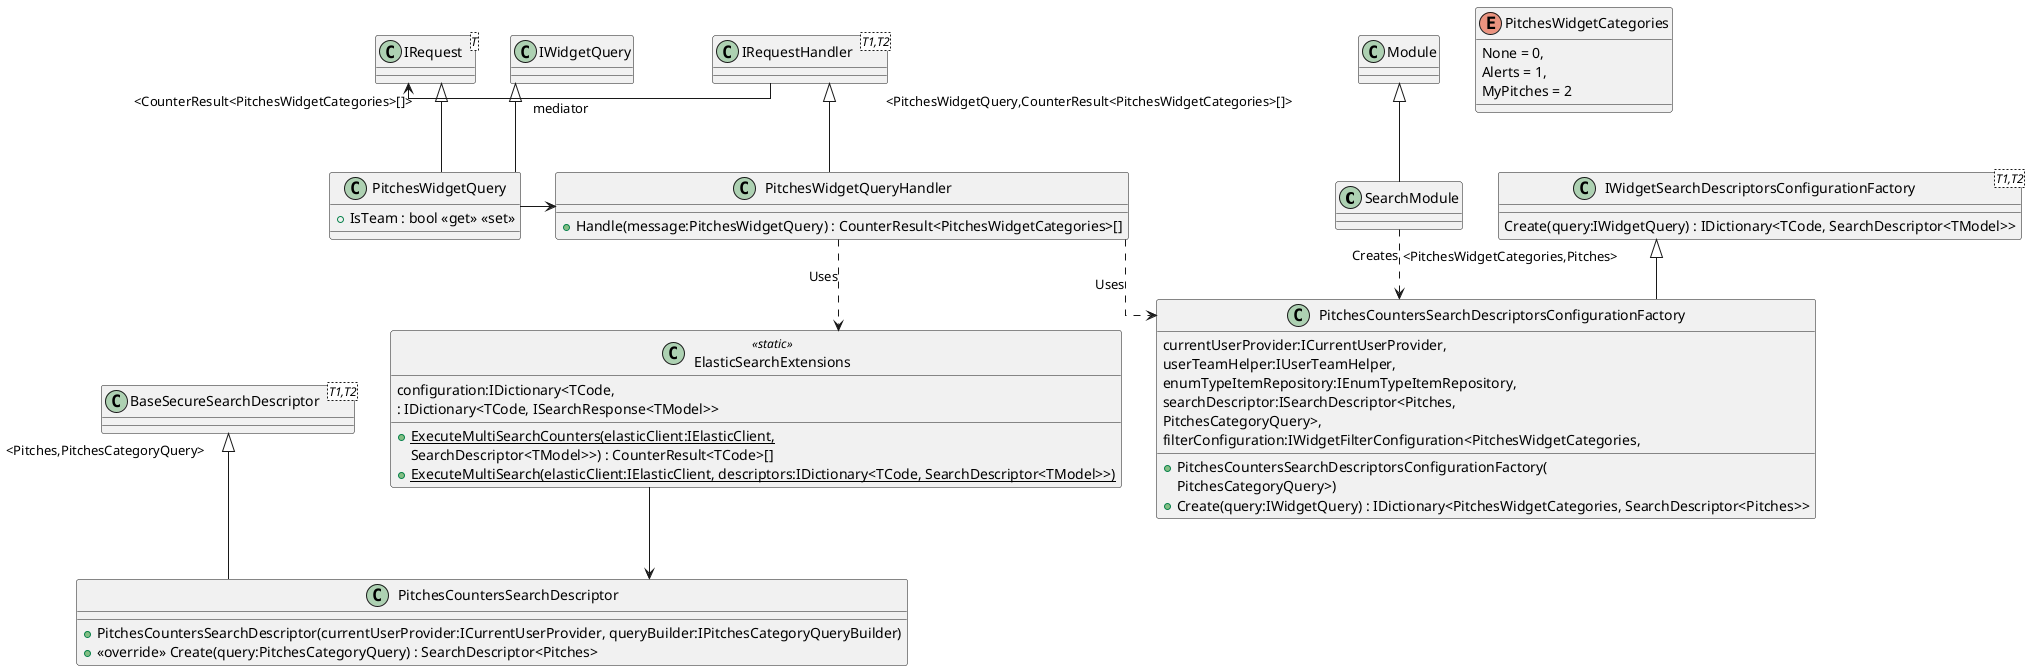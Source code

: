 @startuml PitchesWidgetCounts

skinparam linetype polyline
skinparam linetype ortho
class SearchModule {
}
Module <|-- SearchModule

class ElasticSearchExtensions <<static>> {
    + {static} ExecuteMultiSearchCounters(elasticClient:IElasticClient, 
    configuration:IDictionary<TCode, 
    SearchDescriptor<TModel>>) : CounterResult<TCode>[]
    + {static} ExecuteMultiSearch(elasticClient:IElasticClient, descriptors:IDictionary<TCode, SearchDescriptor<TModel>>) 
     : IDictionary<TCode, ISearchResponse<TModel>>
}
class PitchesCountersSearchDescriptor {
    + PitchesCountersSearchDescriptor(currentUserProvider:ICurrentUserProvider, queryBuilder:IPitchesCategoryQueryBuilder)
    + <<override>> Create(query:PitchesCategoryQuery) : SearchDescriptor<Pitches>
}
class "BaseSecureSearchDescriptor"<T1,T2> {
}
"BaseSecureSearchDescriptor" "<Pitches,PitchesCategoryQuery>" <|-- PitchesCountersSearchDescriptor


' !include .\\Common\Configurations\IWidgetFilterConfiguration.puml
' !include .\\Common\Mappers\IWidgetAssociatedUsersMapper.puml
' !include .\\Common\Mappers\WidgetAssociatedUsersMapper.puml
' !include .\\Common\Queries\IWidgetFilterWithAssociatedUsers.puml
' !include .\\Common\Queries\IWidgetQuery.puml
interface "IWidgetSearchDescriptorsConfigurationFactory"<TCode,TModel> {
    Create(query:IWidgetQuery) : IDictionary<TCode, SearchDescriptor<TModel>>
}
 class PitchesCountersSearchDescriptorsConfigurationFactory {
    + PitchesCountersSearchDescriptorsConfigurationFactory(
        currentUserProvider:ICurrentUserProvider, 
        userTeamHelper:IUserTeamHelper, 
        enumTypeItemRepository:IEnumTypeItemRepository, 
        searchDescriptor:ISearchDescriptor<Pitches, 
        PitchesCategoryQuery>, 
        filterConfiguration:IWidgetFilterConfiguration<PitchesWidgetCategories, 
        PitchesCategoryQuery>)
    + Create(query:IWidgetQuery) : IDictionary<PitchesWidgetCategories, SearchDescriptor<Pitches>>
}
class "IWidgetSearchDescriptorsConfigurationFactory"<T1,T2> {
}
"IWidgetSearchDescriptorsConfigurationFactory" "<PitchesWidgetCategories,Pitches>" <|-- PitchesCountersSearchDescriptorsConfigurationFactory

class PitchesWidgetQuery {
    + IsTeam : bool <<get>> <<set>>
}
class "IRequest"<T> {
}
IWidgetQuery <|-- PitchesWidgetQuery
"IRequest" "<CounterResult<PitchesWidgetCategories>[]>" <|-- PitchesWidgetQuery
'PitchesWidgetQuery --> "ServiceLineId" Guid

class PitchesWidgetQueryHandler {
'    + PitchesWidgetQueryHandler(elasticClient:IElasticClient, counterSearchDescriptorsConfigurationFactory:IWidgetSearchDescriptorsConfigurationFactory<PitchesWidgetCategories, Pitches>, enumTypeItemValidator:IEnumTypeItemValidator)
    + Handle(message:PitchesWidgetQuery) : CounterResult<PitchesWidgetCategories>[]
}
class "IRequestHandler"<T1,T2> {
}
"IRequestHandler" "<PitchesWidgetQuery,CounterResult<PitchesWidgetCategories>[]>" <|-- PitchesWidgetQueryHandler

enum PitchesWidgetCategories {
        None = 0,
        Alerts = 1,
        MyPitches = 2
}

IRequest <- IRequestHandler : mediator
IWidgetQuery <-[hidden]left- IRequest
PitchesWidgetQuery -> PitchesWidgetQueryHandler
SearchModule ..> PitchesCountersSearchDescriptorsConfigurationFactory : Creates
PitchesWidgetQueryHandler ..> PitchesCountersSearchDescriptorsConfigurationFactory : Uses
PitchesWidgetQueryHandler ..> ElasticSearchExtensions : Uses
ElasticSearchExtensions --> PitchesCountersSearchDescriptor

@enduml